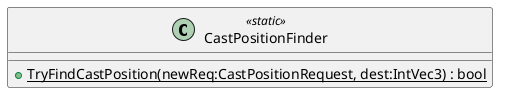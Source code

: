 @startuml
class CastPositionFinder <<static>> {
    + {static} TryFindCastPosition(newReq:CastPositionRequest, dest:IntVec3) : bool
}
@enduml
